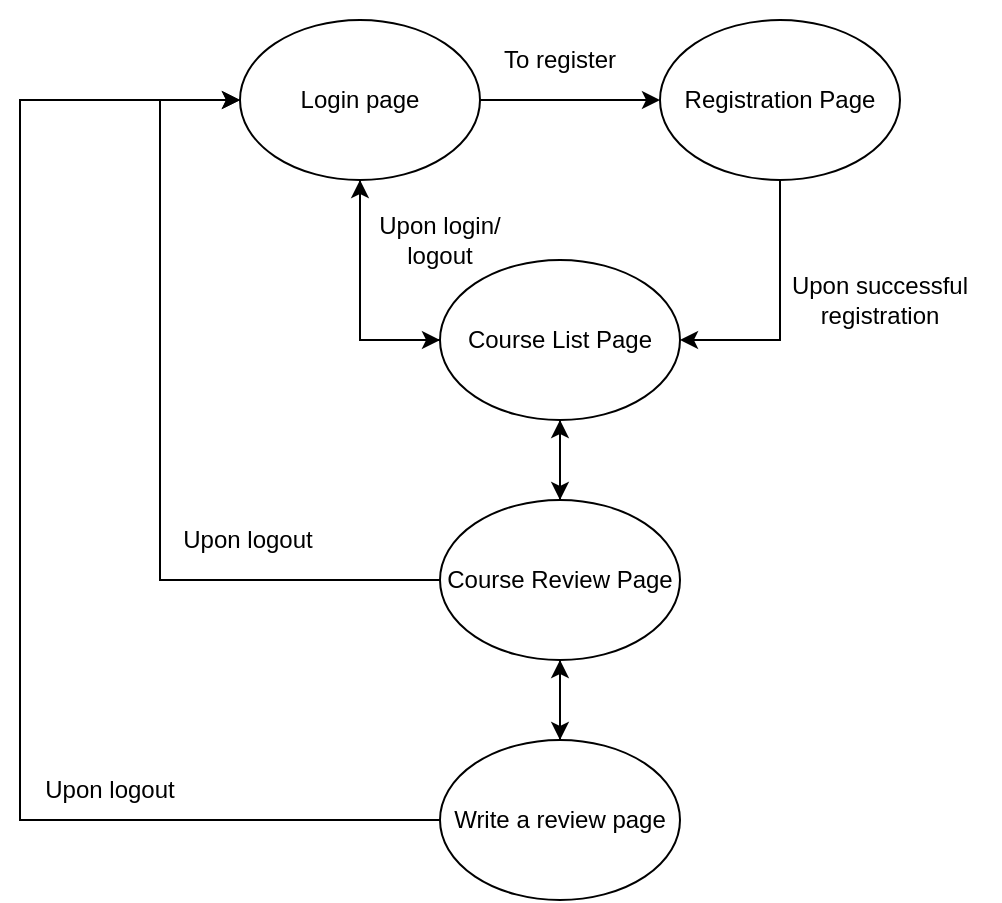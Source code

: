 <mxfile version="15.6.2" type="device"><diagram id="C5RBs43oDa-KdzZeNtuy" name="Page-1"><mxGraphModel dx="868" dy="468" grid="1" gridSize="10" guides="1" tooltips="1" connect="1" arrows="1" fold="1" page="1" pageScale="1" pageWidth="827" pageHeight="1169" math="0" shadow="0"><root><mxCell id="WIyWlLk6GJQsqaUBKTNV-0"/><mxCell id="WIyWlLk6GJQsqaUBKTNV-1" parent="WIyWlLk6GJQsqaUBKTNV-0"/><mxCell id="MtLFij-gClkX9AGO4htD-6" style="edgeStyle=orthogonalEdgeStyle;rounded=0;orthogonalLoop=1;jettySize=auto;html=1;entryX=0;entryY=0.5;entryDx=0;entryDy=0;" edge="1" parent="WIyWlLk6GJQsqaUBKTNV-1" source="MtLFij-gClkX9AGO4htD-4" target="MtLFij-gClkX9AGO4htD-5"><mxGeometry relative="1" as="geometry"/></mxCell><mxCell id="MtLFij-gClkX9AGO4htD-8" style="edgeStyle=orthogonalEdgeStyle;rounded=0;orthogonalLoop=1;jettySize=auto;html=1;entryX=0;entryY=0.5;entryDx=0;entryDy=0;" edge="1" parent="WIyWlLk6GJQsqaUBKTNV-1" source="MtLFij-gClkX9AGO4htD-4" target="MtLFij-gClkX9AGO4htD-7"><mxGeometry relative="1" as="geometry"/></mxCell><mxCell id="MtLFij-gClkX9AGO4htD-4" value="&lt;div&gt;Login page&lt;/div&gt;" style="ellipse;whiteSpace=wrap;html=1;" vertex="1" parent="WIyWlLk6GJQsqaUBKTNV-1"><mxGeometry x="350" y="200" width="120" height="80" as="geometry"/></mxCell><mxCell id="MtLFij-gClkX9AGO4htD-10" style="edgeStyle=orthogonalEdgeStyle;rounded=0;orthogonalLoop=1;jettySize=auto;html=1;entryX=1;entryY=0.5;entryDx=0;entryDy=0;" edge="1" parent="WIyWlLk6GJQsqaUBKTNV-1" source="MtLFij-gClkX9AGO4htD-5" target="MtLFij-gClkX9AGO4htD-7"><mxGeometry relative="1" as="geometry"/></mxCell><mxCell id="MtLFij-gClkX9AGO4htD-5" value="&lt;div&gt;Registration Page&lt;/div&gt;" style="ellipse;whiteSpace=wrap;html=1;" vertex="1" parent="WIyWlLk6GJQsqaUBKTNV-1"><mxGeometry x="560" y="200" width="120" height="80" as="geometry"/></mxCell><mxCell id="MtLFij-gClkX9AGO4htD-12" style="edgeStyle=orthogonalEdgeStyle;rounded=0;orthogonalLoop=1;jettySize=auto;html=1;" edge="1" parent="WIyWlLk6GJQsqaUBKTNV-1" source="MtLFij-gClkX9AGO4htD-7" target="MtLFij-gClkX9AGO4htD-11"><mxGeometry relative="1" as="geometry"/></mxCell><mxCell id="MtLFij-gClkX9AGO4htD-21" style="edgeStyle=orthogonalEdgeStyle;rounded=0;orthogonalLoop=1;jettySize=auto;html=1;exitX=0;exitY=0.5;exitDx=0;exitDy=0;" edge="1" parent="WIyWlLk6GJQsqaUBKTNV-1" source="MtLFij-gClkX9AGO4htD-7" target="MtLFij-gClkX9AGO4htD-4"><mxGeometry relative="1" as="geometry"/></mxCell><mxCell id="MtLFij-gClkX9AGO4htD-7" value="&lt;div&gt;Course List Page&lt;/div&gt;" style="ellipse;whiteSpace=wrap;html=1;" vertex="1" parent="WIyWlLk6GJQsqaUBKTNV-1"><mxGeometry x="450" y="320" width="120" height="80" as="geometry"/></mxCell><mxCell id="MtLFij-gClkX9AGO4htD-14" style="edgeStyle=orthogonalEdgeStyle;rounded=0;orthogonalLoop=1;jettySize=auto;html=1;entryX=0.5;entryY=0;entryDx=0;entryDy=0;" edge="1" parent="WIyWlLk6GJQsqaUBKTNV-1" source="MtLFij-gClkX9AGO4htD-11" target="MtLFij-gClkX9AGO4htD-13"><mxGeometry relative="1" as="geometry"/></mxCell><mxCell id="MtLFij-gClkX9AGO4htD-17" style="edgeStyle=orthogonalEdgeStyle;rounded=0;orthogonalLoop=1;jettySize=auto;html=1;entryX=0.5;entryY=1;entryDx=0;entryDy=0;" edge="1" parent="WIyWlLk6GJQsqaUBKTNV-1" source="MtLFij-gClkX9AGO4htD-11" target="MtLFij-gClkX9AGO4htD-7"><mxGeometry relative="1" as="geometry"/></mxCell><mxCell id="MtLFij-gClkX9AGO4htD-20" style="edgeStyle=orthogonalEdgeStyle;rounded=0;orthogonalLoop=1;jettySize=auto;html=1;exitX=0;exitY=0.5;exitDx=0;exitDy=0;entryX=0;entryY=0.5;entryDx=0;entryDy=0;" edge="1" parent="WIyWlLk6GJQsqaUBKTNV-1" source="MtLFij-gClkX9AGO4htD-11" target="MtLFij-gClkX9AGO4htD-4"><mxGeometry relative="1" as="geometry"><Array as="points"><mxPoint x="310" y="480"/><mxPoint x="310" y="240"/></Array></mxGeometry></mxCell><mxCell id="MtLFij-gClkX9AGO4htD-11" value="Course Review Page" style="ellipse;whiteSpace=wrap;html=1;" vertex="1" parent="WIyWlLk6GJQsqaUBKTNV-1"><mxGeometry x="450" y="440" width="120" height="80" as="geometry"/></mxCell><mxCell id="MtLFij-gClkX9AGO4htD-15" style="edgeStyle=orthogonalEdgeStyle;rounded=0;orthogonalLoop=1;jettySize=auto;html=1;" edge="1" parent="WIyWlLk6GJQsqaUBKTNV-1" source="MtLFij-gClkX9AGO4htD-13" target="MtLFij-gClkX9AGO4htD-11"><mxGeometry relative="1" as="geometry"/></mxCell><mxCell id="MtLFij-gClkX9AGO4htD-19" style="edgeStyle=orthogonalEdgeStyle;rounded=0;orthogonalLoop=1;jettySize=auto;html=1;exitX=0;exitY=0.5;exitDx=0;exitDy=0;entryX=0;entryY=0.5;entryDx=0;entryDy=0;" edge="1" parent="WIyWlLk6GJQsqaUBKTNV-1" source="MtLFij-gClkX9AGO4htD-13" target="MtLFij-gClkX9AGO4htD-4"><mxGeometry relative="1" as="geometry"><Array as="points"><mxPoint x="240" y="600"/><mxPoint x="240" y="240"/></Array></mxGeometry></mxCell><mxCell id="MtLFij-gClkX9AGO4htD-13" value="Write a review page" style="ellipse;whiteSpace=wrap;html=1;" vertex="1" parent="WIyWlLk6GJQsqaUBKTNV-1"><mxGeometry x="450" y="560" width="120" height="80" as="geometry"/></mxCell><mxCell id="MtLFij-gClkX9AGO4htD-24" value="&lt;div&gt;Upon login/&lt;/div&gt;&lt;div&gt;logout&lt;br&gt;&lt;/div&gt;" style="rounded=0;whiteSpace=wrap;html=1;fillColor=none;strokeColor=none;" vertex="1" parent="WIyWlLk6GJQsqaUBKTNV-1"><mxGeometry x="390" y="280" width="120" height="60" as="geometry"/></mxCell><mxCell id="MtLFij-gClkX9AGO4htD-25" value="&lt;div&gt;Upon logout&lt;br&gt;&lt;/div&gt;" style="rounded=0;whiteSpace=wrap;html=1;fillColor=none;strokeColor=none;" vertex="1" parent="WIyWlLk6GJQsqaUBKTNV-1"><mxGeometry x="294" y="430" width="120" height="60" as="geometry"/></mxCell><mxCell id="MtLFij-gClkX9AGO4htD-26" value="&lt;div&gt;Upon logout&lt;br&gt;&lt;/div&gt;" style="rounded=0;whiteSpace=wrap;html=1;fillColor=none;strokeColor=none;" vertex="1" parent="WIyWlLk6GJQsqaUBKTNV-1"><mxGeometry x="230" y="555" width="110" height="60" as="geometry"/></mxCell><mxCell id="MtLFij-gClkX9AGO4htD-27" value="To register" style="rounded=0;whiteSpace=wrap;html=1;fillColor=none;strokeColor=none;" vertex="1" parent="WIyWlLk6GJQsqaUBKTNV-1"><mxGeometry x="450" y="190" width="120" height="60" as="geometry"/></mxCell><mxCell id="MtLFij-gClkX9AGO4htD-29" value="&lt;div&gt;Upon successful registration&lt;/div&gt;" style="rounded=0;whiteSpace=wrap;html=1;fillColor=none;strokeColor=none;" vertex="1" parent="WIyWlLk6GJQsqaUBKTNV-1"><mxGeometry x="610" y="310" width="120" height="60" as="geometry"/></mxCell></root></mxGraphModel></diagram></mxfile>